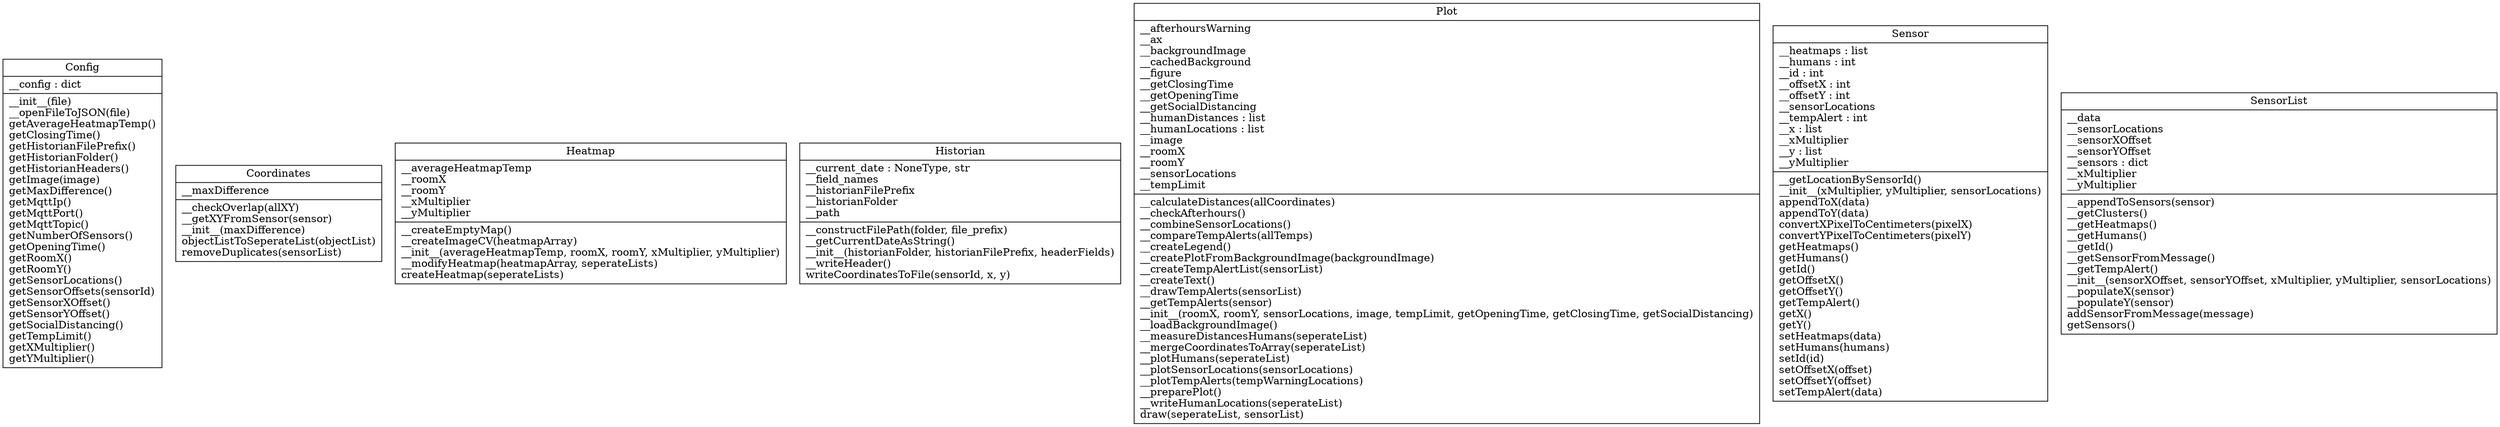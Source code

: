 digraph "classes" {
charset="utf-8"
rankdir=BT
"0" [label="{Config|__config : dict\l|__init__(file)\l__openFileToJSON(file)\lgetAverageHeatmapTemp()\lgetClosingTime()\lgetHistorianFilePrefix()\lgetHistorianFolder()\lgetHistorianHeaders()\lgetImage(image)\lgetMaxDifference()\lgetMqttIp()\lgetMqttPort()\lgetMqttTopic()\lgetNumberOfSensors()\lgetOpeningTime()\lgetRoomX()\lgetRoomY()\lgetSensorLocations()\lgetSensorOffsets(sensorId)\lgetSensorXOffset()\lgetSensorYOffset()\lgetSocialDistancing()\lgetTempLimit()\lgetXMultiplier()\lgetYMultiplier()\l}", shape="record"];
"1" [label="{Coordinates|__maxDifference\l|__checkOverlap(allXY)\l__getXYFromSensor(sensor)\l__init__(maxDifference)\lobjectListToSeperateList(objectList)\lremoveDuplicates(sensorList)\l}", shape="record"];
"2" [label="{Heatmap|__averageHeatmapTemp\l__roomX\l__roomY\l__xMultiplier\l__yMultiplier\l|__createEmptyMap()\l__createImageCV(heatmapArray)\l__init__(averageHeatmapTemp, roomX, roomY, xMultiplier, yMultiplier)\l__modifyHeatmap(heatmapArray, seperateLists)\lcreateHeatmap(seperateLists)\l}", shape="record"];
"3" [label="{Historian|__current_date : NoneType, str\l__field_names\l__historianFilePrefix\l__historianFolder\l__path\l|__constructFilePath(folder, file_prefix)\l__getCurrentDateAsString()\l__init__(historianFolder, historianFilePrefix, headerFields)\l__writeHeader()\lwriteCoordinatesToFile(sensorId, x, y)\l}", shape="record"];
"4" [label="{Plot|__afterhoursWarning\l__ax\l__backgroundImage\l__cachedBackground\l__figure\l__getClosingTime\l__getOpeningTime\l__getSocialDistancing\l__humanDistances : list\l__humanLocations : list\l__image\l__roomX\l__roomY\l__sensorLocations\l__tempLimit\l|__calculateDistances(allCoordinates)\l__checkAfterhours()\l__combineSensorLocations()\l__compareTempAlerts(allTemps)\l__createLegend()\l__createPlotFromBackgroundImage(backgroundImage)\l__createTempAlertList(sensorList)\l__createText()\l__drawTempAlerts(sensorList)\l__getTempAlerts(sensor)\l__init__(roomX, roomY, sensorLocations, image, tempLimit, getOpeningTime, getClosingTime, getSocialDistancing)\l__loadBackgroundImage()\l__measureDistancesHumans(seperateList)\l__mergeCoordinatesToArray(seperateList)\l__plotHumans(seperateList)\l__plotSensorLocations(sensorLocations)\l__plotTempAlerts(tempWarningLocations)\l__preparePlot()\l__writeHumanLocations(seperateList)\ldraw(seperateList, sensorList)\l}", shape="record"];
"5" [label="{Sensor|__heatmaps : list\l__humans : int\l__id : int\l__offsetX : int\l__offsetY : int\l__sensorLocations\l__tempAlert : int\l__x : list\l__xMultiplier\l__y : list\l__yMultiplier\l|__getLocationBySensorId()\l__init__(xMultiplier, yMultiplier, sensorLocations)\lappendToX(data)\lappendToY(data)\lconvertXPixelToCentimeters(pixelX)\lconvertYPixelToCentimeters(pixelY)\lgetHeatmaps()\lgetHumans()\lgetId()\lgetOffsetX()\lgetOffsetY()\lgetTempAlert()\lgetX()\lgetY()\lsetHeatmaps(data)\lsetHumans(humans)\lsetId(id)\lsetOffsetX(offset)\lsetOffsetY(offset)\lsetTempAlert(data)\l}", shape="record"];
"6" [label="{SensorList|__data\l__sensorLocations\l__sensorXOffset\l__sensorYOffset\l__sensors : dict\l__xMultiplier\l__yMultiplier\l|__appendToSensors(sensor)\l__getClusters()\l__getHeatmaps()\l__getHumans()\l__getId()\l__getSensorFromMessage()\l__getTempAlert()\l__init__(sensorXOffset, sensorYOffset, xMultiplier, yMultiplier, sensorLocations)\l__populateX(sensor)\l__populateY(sensor)\laddSensorFromMessage(message)\lgetSensors()\l}", shape="record"];
}
